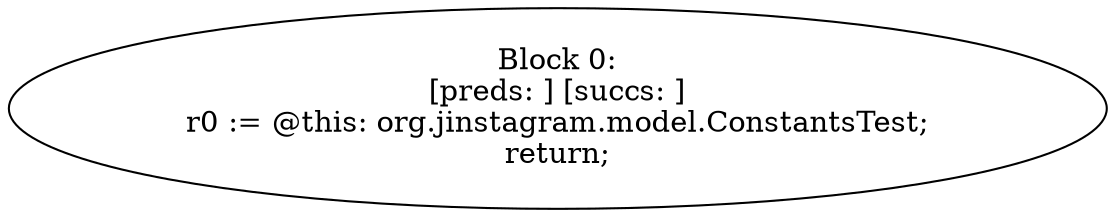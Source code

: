 digraph "unitGraph" {
    "Block 0:
[preds: ] [succs: ]
r0 := @this: org.jinstagram.model.ConstantsTest;
return;
"
}
